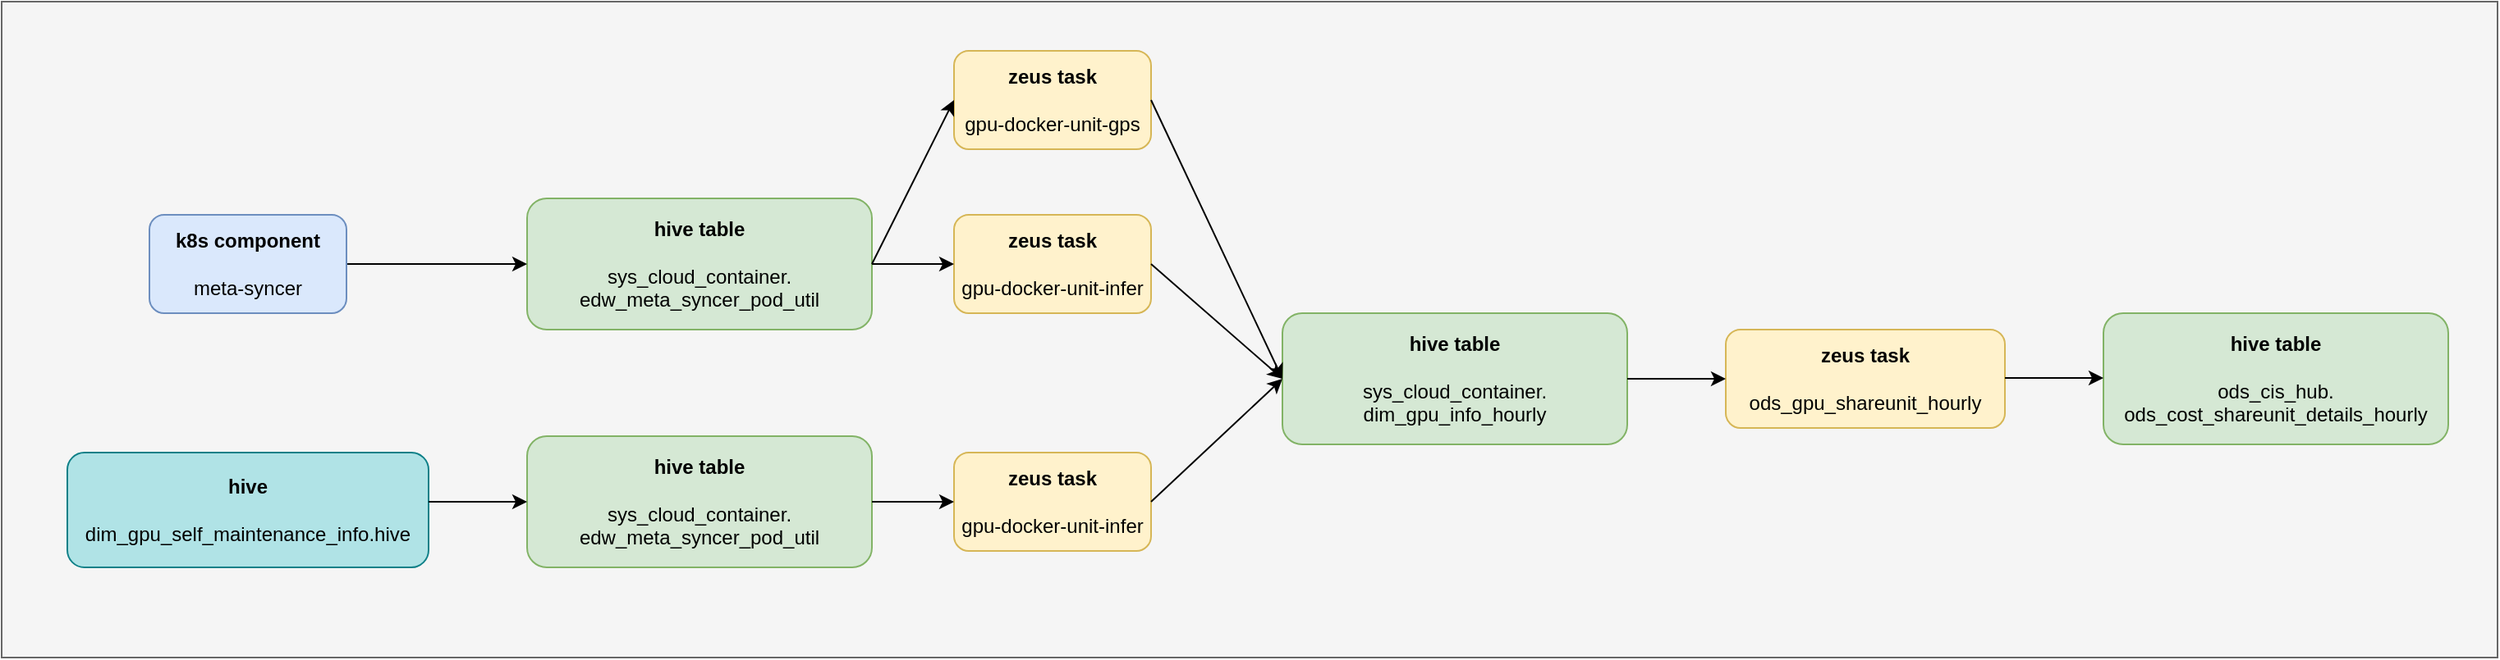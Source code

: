 <mxfile version="21.3.0" type="github">
  <diagram name="Page-1" id="bKrg-x3zFSyvpLyD1E3B">
    <mxGraphModel dx="1434" dy="748" grid="1" gridSize="10" guides="1" tooltips="1" connect="1" arrows="1" fold="1" page="1" pageScale="1" pageWidth="850" pageHeight="1100" math="0" shadow="0">
      <root>
        <mxCell id="0" />
        <mxCell id="1" parent="0" />
        <mxCell id="GcFV9KFk6Yxoja8qU15y-1" value="" style="rounded=0;whiteSpace=wrap;html=1;fillColor=#f5f5f5;fontColor=#333333;strokeColor=#666666;" vertex="1" parent="1">
          <mxGeometry x="40" y="160" width="1520" height="400" as="geometry" />
        </mxCell>
        <mxCell id="GcFV9KFk6Yxoja8qU15y-4" value="&lt;b&gt;hive table&lt;/b&gt;&lt;br&gt;&lt;br&gt;sys_cloud_container.&lt;br&gt;edw_meta_syncer_pod_util" style="rounded=1;whiteSpace=wrap;html=1;fillColor=#d5e8d4;strokeColor=#82b366;" vertex="1" parent="1">
          <mxGeometry x="360" y="280" width="210" height="80" as="geometry" />
        </mxCell>
        <mxCell id="GcFV9KFk6Yxoja8qU15y-7" value="" style="endArrow=classic;html=1;rounded=0;exitX=1;exitY=0.5;exitDx=0;exitDy=0;entryX=0;entryY=0.5;entryDx=0;entryDy=0;" edge="1" parent="1" source="GcFV9KFk6Yxoja8qU15y-12" target="GcFV9KFk6Yxoja8qU15y-4">
          <mxGeometry width="50" height="50" relative="1" as="geometry">
            <mxPoint x="290" y="320" as="sourcePoint" />
            <mxPoint x="450" y="390" as="targetPoint" />
          </mxGeometry>
        </mxCell>
        <mxCell id="GcFV9KFk6Yxoja8qU15y-8" value="&lt;b&gt;hive table&lt;/b&gt;&lt;br&gt;&lt;br&gt;sys_cloud_container.&lt;br&gt;dim_gpu_info_hourly" style="rounded=1;whiteSpace=wrap;html=1;fillColor=#d5e8d4;strokeColor=#82b366;" vertex="1" parent="1">
          <mxGeometry x="820" y="350" width="210" height="80" as="geometry" />
        </mxCell>
        <mxCell id="GcFV9KFk6Yxoja8qU15y-9" value="&lt;b&gt;zeus task&lt;/b&gt;&lt;br&gt;&lt;br&gt;gpu-docker-unit-gps" style="rounded=1;whiteSpace=wrap;html=1;fillColor=#fff2cc;strokeColor=#d6b656;" vertex="1" parent="1">
          <mxGeometry x="620" y="190" width="120" height="60" as="geometry" />
        </mxCell>
        <mxCell id="GcFV9KFk6Yxoja8qU15y-10" value="&lt;b&gt;zeus task&lt;/b&gt;&lt;br&gt;&lt;br&gt;gpu-docker-unit-infer" style="rounded=1;whiteSpace=wrap;html=1;fillColor=#fff2cc;strokeColor=#d6b656;" vertex="1" parent="1">
          <mxGeometry x="620" y="290" width="120" height="60" as="geometry" />
        </mxCell>
        <mxCell id="GcFV9KFk6Yxoja8qU15y-12" value="&lt;b&gt;k8s component&lt;/b&gt;&lt;br&gt;&lt;br&gt;meta-syncer" style="rounded=1;whiteSpace=wrap;html=1;fillColor=#dae8fc;strokeColor=#6c8ebf;" vertex="1" parent="1">
          <mxGeometry x="130" y="290" width="120" height="60" as="geometry" />
        </mxCell>
        <mxCell id="GcFV9KFk6Yxoja8qU15y-13" value="&lt;b&gt;hive&lt;/b&gt;&lt;br&gt;&lt;br&gt;dim_gpu_self_maintenance_info.hive" style="rounded=1;whiteSpace=wrap;html=1;fillColor=#b0e3e6;strokeColor=#0e8088;" vertex="1" parent="1">
          <mxGeometry x="80" y="435" width="220" height="70" as="geometry" />
        </mxCell>
        <mxCell id="GcFV9KFk6Yxoja8qU15y-14" value="&lt;b&gt;hive table&lt;/b&gt;&lt;br&gt;&lt;br&gt;sys_cloud_container.&lt;br&gt;edw_meta_syncer_pod_util" style="rounded=1;whiteSpace=wrap;html=1;fillColor=#d5e8d4;strokeColor=#82b366;" vertex="1" parent="1">
          <mxGeometry x="360" y="425" width="210" height="80" as="geometry" />
        </mxCell>
        <mxCell id="GcFV9KFk6Yxoja8qU15y-15" value="" style="endArrow=classic;html=1;rounded=0;" edge="1" parent="1">
          <mxGeometry width="50" height="50" relative="1" as="geometry">
            <mxPoint x="300" y="465" as="sourcePoint" />
            <mxPoint x="360" y="465" as="targetPoint" />
          </mxGeometry>
        </mxCell>
        <mxCell id="GcFV9KFk6Yxoja8qU15y-16" value="" style="endArrow=classic;html=1;rounded=0;exitX=1;exitY=0.5;exitDx=0;exitDy=0;entryX=0;entryY=0.5;entryDx=0;entryDy=0;" edge="1" parent="1" source="GcFV9KFk6Yxoja8qU15y-4" target="GcFV9KFk6Yxoja8qU15y-10">
          <mxGeometry width="50" height="50" relative="1" as="geometry">
            <mxPoint x="260" y="330" as="sourcePoint" />
            <mxPoint x="370" y="330" as="targetPoint" />
          </mxGeometry>
        </mxCell>
        <mxCell id="GcFV9KFk6Yxoja8qU15y-18" value="" style="endArrow=classic;html=1;rounded=0;entryX=0;entryY=0.5;entryDx=0;entryDy=0;" edge="1" parent="1" target="GcFV9KFk6Yxoja8qU15y-9">
          <mxGeometry width="50" height="50" relative="1" as="geometry">
            <mxPoint x="570" y="320" as="sourcePoint" />
            <mxPoint x="630" y="330" as="targetPoint" />
          </mxGeometry>
        </mxCell>
        <mxCell id="GcFV9KFk6Yxoja8qU15y-19" value="&lt;b&gt;zeus task&lt;/b&gt;&lt;br&gt;&lt;br&gt;gpu-docker-unit-infer" style="rounded=1;whiteSpace=wrap;html=1;fillColor=#fff2cc;strokeColor=#d6b656;" vertex="1" parent="1">
          <mxGeometry x="620" y="435" width="120" height="60" as="geometry" />
        </mxCell>
        <mxCell id="GcFV9KFk6Yxoja8qU15y-20" value="" style="endArrow=classic;html=1;rounded=0;exitX=1;exitY=0.5;exitDx=0;exitDy=0;entryX=0;entryY=0.5;entryDx=0;entryDy=0;" edge="1" parent="1" source="GcFV9KFk6Yxoja8qU15y-14" target="GcFV9KFk6Yxoja8qU15y-19">
          <mxGeometry width="50" height="50" relative="1" as="geometry">
            <mxPoint x="580" y="330" as="sourcePoint" />
            <mxPoint x="630" y="330" as="targetPoint" />
          </mxGeometry>
        </mxCell>
        <mxCell id="GcFV9KFk6Yxoja8qU15y-21" value="" style="endArrow=classic;html=1;rounded=0;exitX=1;exitY=0.5;exitDx=0;exitDy=0;" edge="1" parent="1" source="GcFV9KFk6Yxoja8qU15y-9">
          <mxGeometry width="50" height="50" relative="1" as="geometry">
            <mxPoint x="580" y="330" as="sourcePoint" />
            <mxPoint x="820" y="390" as="targetPoint" />
          </mxGeometry>
        </mxCell>
        <mxCell id="GcFV9KFk6Yxoja8qU15y-23" value="" style="endArrow=classic;html=1;rounded=0;exitX=1;exitY=0.5;exitDx=0;exitDy=0;" edge="1" parent="1" source="GcFV9KFk6Yxoja8qU15y-10">
          <mxGeometry width="50" height="50" relative="1" as="geometry">
            <mxPoint x="580" y="330" as="sourcePoint" />
            <mxPoint x="820" y="390" as="targetPoint" />
          </mxGeometry>
        </mxCell>
        <mxCell id="GcFV9KFk6Yxoja8qU15y-24" value="" style="endArrow=classic;html=1;rounded=0;exitX=1;exitY=0.5;exitDx=0;exitDy=0;" edge="1" parent="1" source="GcFV9KFk6Yxoja8qU15y-19">
          <mxGeometry width="50" height="50" relative="1" as="geometry">
            <mxPoint x="750" y="330" as="sourcePoint" />
            <mxPoint x="820" y="390" as="targetPoint" />
          </mxGeometry>
        </mxCell>
        <mxCell id="GcFV9KFk6Yxoja8qU15y-25" value="&lt;b&gt;zeus task&lt;/b&gt;&lt;br&gt;&lt;br&gt;ods_gpu_shareunit_hourly" style="rounded=1;whiteSpace=wrap;html=1;fillColor=#fff2cc;strokeColor=#d6b656;" vertex="1" parent="1">
          <mxGeometry x="1090" y="360" width="170" height="60" as="geometry" />
        </mxCell>
        <mxCell id="GcFV9KFk6Yxoja8qU15y-26" value="" style="endArrow=classic;html=1;rounded=0;exitX=1;exitY=0.5;exitDx=0;exitDy=0;entryX=0;entryY=0.5;entryDx=0;entryDy=0;" edge="1" parent="1" source="GcFV9KFk6Yxoja8qU15y-8" target="GcFV9KFk6Yxoja8qU15y-25">
          <mxGeometry width="50" height="50" relative="1" as="geometry">
            <mxPoint x="580" y="330" as="sourcePoint" />
            <mxPoint x="630" y="330" as="targetPoint" />
          </mxGeometry>
        </mxCell>
        <mxCell id="GcFV9KFk6Yxoja8qU15y-27" value="&lt;b&gt;hive table&lt;/b&gt;&lt;br&gt;&lt;br&gt;ods_cis_hub.&lt;br&gt;ods_cost_shareunit_details_hourly" style="rounded=1;whiteSpace=wrap;html=1;fillColor=#d5e8d4;strokeColor=#82b366;" vertex="1" parent="1">
          <mxGeometry x="1320" y="350" width="210" height="80" as="geometry" />
        </mxCell>
        <mxCell id="GcFV9KFk6Yxoja8qU15y-28" value="" style="endArrow=classic;html=1;rounded=0;exitX=1;exitY=0.5;exitDx=0;exitDy=0;entryX=0;entryY=0.5;entryDx=0;entryDy=0;" edge="1" parent="1">
          <mxGeometry width="50" height="50" relative="1" as="geometry">
            <mxPoint x="1260" y="389.5" as="sourcePoint" />
            <mxPoint x="1320" y="389.5" as="targetPoint" />
          </mxGeometry>
        </mxCell>
      </root>
    </mxGraphModel>
  </diagram>
</mxfile>
